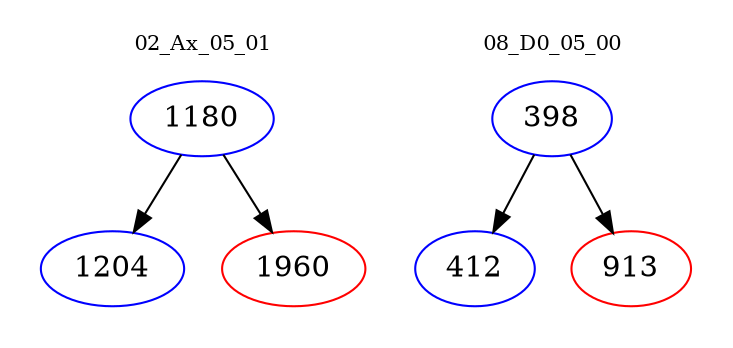 digraph{
subgraph cluster_0 {
color = white
label = "02_Ax_05_01";
fontsize=10;
T0_1180 [label="1180", color="blue"]
T0_1180 -> T0_1204 [color="black"]
T0_1204 [label="1204", color="blue"]
T0_1180 -> T0_1960 [color="black"]
T0_1960 [label="1960", color="red"]
}
subgraph cluster_1 {
color = white
label = "08_D0_05_00";
fontsize=10;
T1_398 [label="398", color="blue"]
T1_398 -> T1_412 [color="black"]
T1_412 [label="412", color="blue"]
T1_398 -> T1_913 [color="black"]
T1_913 [label="913", color="red"]
}
}

